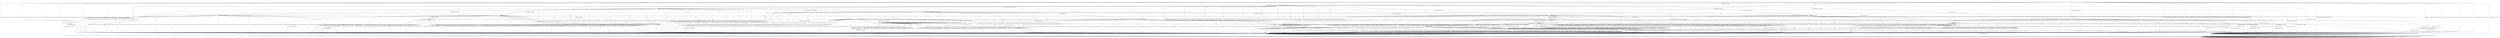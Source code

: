 digraph g {

	s0 [shape="circle" label="s0"];
	s1 [shape="circle" label="s1"];
	s2 [shape="circle" label="s2"];
	s3 [shape="circle" label="s3"];
	s4 [shape="circle" label="s4"];
	s5 [shape="circle" label="s5"];
	s6 [shape="circle" label="s6"];
	s7 [shape="circle" label="s7"];
	s8 [shape="circle" label="s8"];
	s9 [shape="circle" label="s9"];
	s10 [shape="circle" label="s10"];
	s11 [shape="circle" label="s11"];
	s12 [shape="circle" label="s12"];
	s13 [shape="circle" label="s13"];
	s14 [shape="circle" label="s14"];
	s15 [shape="circle" label="s15"];
	s16 [shape="circle" label="s16"];
	s17 [shape="circle" label="s17"];
	s18 [shape="circle" label="s18"];
	s19 [shape="circle" label="s19"];
	s20 [shape="circle" label="s20"];
	s0 -> s6 [label="HELLO_VERIFY_REQUEST / CLIENT_HELLO+"];
	s0 -> s19 [label="ECDH_SERVER_HELLO / CLIENT_HELLO"];
	s0 -> s4 [label="ECDH_SERVER_KEY_EXCHANGE / CLIENT_HELLO|Alert(FATAL,DECODE_ERROR)"];
	s0 -> s11 [label="DH_SERVER_HELLO / CLIENT_HELLO"];
	s0 -> s4 [label="DH_SERVER_KEY_EXCHANGE / CLIENT_HELLO|Alert(FATAL,DECODE_ERROR)"];
	s0 -> s2 [label="RSA_SERVER_HELLO / CLIENT_HELLO"];
	s0 -> s4 [label="HELLO_REQUEST / CLIENT_HELLO|Alert(FATAL,DECODE_ERROR)"];
	s0 -> s4 [label="RSA_SIGN_CERTIFICATE_REQUEST / CLIENT_HELLO|Alert(FATAL,DECODE_ERROR)"];
	s0 -> s4 [label="RSA_FIXED_ECDH_CERTIFICATE_REQUEST / CLIENT_HELLO|Alert(FATAL,DECODE_ERROR)"];
	s0 -> s4 [label="RSA_FIXED_DH_CERTIFICATE_REQUEST / CLIENT_HELLO|Alert(FATAL,DECODE_ERROR)"];
	s0 -> s4 [label="DSS_SIGN_CERTIFICATE_REQUEST / CLIENT_HELLO|Alert(FATAL,DECODE_ERROR)"];
	s0 -> s4 [label="DSS_FIXED_DH_CERTIFICATE_REQUEST / CLIENT_HELLO|Alert(FATAL,DECODE_ERROR)"];
	s0 -> s4 [label="ECDSA_SIGN_CERTIFICATE_REQUEST / CLIENT_HELLO|Alert(FATAL,DECODE_ERROR)"];
	s0 -> s4 [label="SERVER_HELLO_DONE / CLIENT_HELLO|Alert(FATAL,DECODE_ERROR)"];
	s0 -> s3 [label="CHANGE_CIPHER_SPEC / CLIENT_HELLO"];
	s0 -> s4 [label="FINISHED / CLIENT_HELLO|Alert(FATAL,DECODE_ERROR)"];
	s0 -> s1 [label="APPLICATION / CLIENT_HELLO"];
	s0 -> s4 [label="CERTIFICATE / CLIENT_HELLO|Alert(FATAL,DECODE_ERROR)"];
	s0 -> s4 [label="EMPTY_CERTIFICATE / CLIENT_HELLO|Alert(FATAL,DECODE_ERROR)"];
	s0 -> s4 [label="Alert(WARNING,CLOSE_NOTIFY) / CLIENT_HELLO"];
	s0 -> s4 [label="Alert(FATAL,UNEXPECTED_MESSAGE) / CLIENT_HELLO"];
	s1 -> s6 [label="HELLO_VERIFY_REQUEST / CLIENT_HELLO"];
	s1 -> s19 [label="ECDH_SERVER_HELLO / TIMEOUT"];
	s1 -> s4 [label="ECDH_SERVER_KEY_EXCHANGE / Alert(FATAL,DECODE_ERROR)"];
	s1 -> s11 [label="DH_SERVER_HELLO / TIMEOUT"];
	s1 -> s4 [label="DH_SERVER_KEY_EXCHANGE / Alert(FATAL,DECODE_ERROR)"];
	s1 -> s2 [label="RSA_SERVER_HELLO / TIMEOUT"];
	s1 -> s4 [label="HELLO_REQUEST / Alert(FATAL,DECODE_ERROR)"];
	s1 -> s4 [label="RSA_SIGN_CERTIFICATE_REQUEST / Alert(FATAL,DECODE_ERROR)"];
	s1 -> s4 [label="RSA_FIXED_ECDH_CERTIFICATE_REQUEST / Alert(FATAL,DECODE_ERROR)"];
	s1 -> s4 [label="RSA_FIXED_DH_CERTIFICATE_REQUEST / Alert(FATAL,DECODE_ERROR)"];
	s1 -> s4 [label="DSS_SIGN_CERTIFICATE_REQUEST / Alert(FATAL,DECODE_ERROR)"];
	s1 -> s4 [label="DSS_FIXED_DH_CERTIFICATE_REQUEST / Alert(FATAL,DECODE_ERROR)"];
	s1 -> s4 [label="ECDSA_SIGN_CERTIFICATE_REQUEST / Alert(FATAL,DECODE_ERROR)"];
	s1 -> s4 [label="SERVER_HELLO_DONE / Alert(FATAL,DECODE_ERROR)"];
	s1 -> s3 [label="CHANGE_CIPHER_SPEC / TIMEOUT"];
	s1 -> s4 [label="FINISHED / Alert(FATAL,DECODE_ERROR)"];
	s1 -> s1 [label="APPLICATION / TIMEOUT"];
	s1 -> s4 [label="CERTIFICATE / Alert(FATAL,DECODE_ERROR)"];
	s1 -> s4 [label="EMPTY_CERTIFICATE / Alert(FATAL,DECODE_ERROR)"];
	s1 -> s4 [label="Alert(WARNING,CLOSE_NOTIFY) / TIMEOUT"];
	s1 -> s4 [label="Alert(FATAL,UNEXPECTED_MESSAGE) / TIMEOUT"];
	s2 -> s4 [label="HELLO_VERIFY_REQUEST / Alert(FATAL,DECODE_ERROR)"];
	s2 -> s4 [label="ECDH_SERVER_HELLO / Alert(FATAL,DECODE_ERROR)"];
	s2 -> s4 [label="ECDH_SERVER_KEY_EXCHANGE / Alert(FATAL,DECODE_ERROR)"];
	s2 -> s4 [label="DH_SERVER_HELLO / Alert(FATAL,DECODE_ERROR)"];
	s2 -> s4 [label="DH_SERVER_KEY_EXCHANGE / Alert(FATAL,DECODE_ERROR)"];
	s2 -> s4 [label="RSA_SERVER_HELLO / Alert(FATAL,DECODE_ERROR)"];
	s2 -> s5 [label="HELLO_REQUEST / TIMEOUT"];
	s2 -> s4 [label="RSA_SIGN_CERTIFICATE_REQUEST / Alert(FATAL,DECODE_ERROR)"];
	s2 -> s4 [label="RSA_FIXED_ECDH_CERTIFICATE_REQUEST / Alert(FATAL,DECODE_ERROR)"];
	s2 -> s4 [label="RSA_FIXED_DH_CERTIFICATE_REQUEST / Alert(FATAL,DECODE_ERROR)"];
	s2 -> s4 [label="DSS_SIGN_CERTIFICATE_REQUEST / Alert(FATAL,DECODE_ERROR)"];
	s2 -> s4 [label="DSS_FIXED_DH_CERTIFICATE_REQUEST / Alert(FATAL,DECODE_ERROR)"];
	s2 -> s4 [label="ECDSA_SIGN_CERTIFICATE_REQUEST / Alert(FATAL,DECODE_ERROR)"];
	s2 -> s4 [label="SERVER_HELLO_DONE / Alert(FATAL,DECODE_ERROR)"];
	s2 -> s3 [label="CHANGE_CIPHER_SPEC / TIMEOUT"];
	s2 -> s4 [label="FINISHED / Alert(FATAL,DECODE_ERROR)"];
	s2 -> s2 [label="APPLICATION / TIMEOUT"];
	s2 -> s9 [label="CERTIFICATE / TIMEOUT"];
	s2 -> s4 [label="EMPTY_CERTIFICATE / Alert(FATAL,DECODE_ERROR)"];
	s2 -> s4 [label="Alert(WARNING,CLOSE_NOTIFY) / TIMEOUT"];
	s2 -> s4 [label="Alert(FATAL,UNEXPECTED_MESSAGE) / TIMEOUT"];
	s3 -> s3 [label="HELLO_VERIFY_REQUEST / TIMEOUT"];
	s3 -> s3 [label="ECDH_SERVER_HELLO / TIMEOUT"];
	s3 -> s3 [label="ECDH_SERVER_KEY_EXCHANGE / TIMEOUT"];
	s3 -> s3 [label="DH_SERVER_HELLO / TIMEOUT"];
	s3 -> s3 [label="DH_SERVER_KEY_EXCHANGE / TIMEOUT"];
	s3 -> s3 [label="RSA_SERVER_HELLO / TIMEOUT"];
	s3 -> s5 [label="HELLO_REQUEST / TIMEOUT"];
	s3 -> s3 [label="RSA_SIGN_CERTIFICATE_REQUEST / TIMEOUT"];
	s3 -> s3 [label="RSA_FIXED_ECDH_CERTIFICATE_REQUEST / TIMEOUT"];
	s3 -> s3 [label="RSA_FIXED_DH_CERTIFICATE_REQUEST / TIMEOUT"];
	s3 -> s3 [label="DSS_SIGN_CERTIFICATE_REQUEST / TIMEOUT"];
	s3 -> s3 [label="DSS_FIXED_DH_CERTIFICATE_REQUEST / TIMEOUT"];
	s3 -> s3 [label="ECDSA_SIGN_CERTIFICATE_REQUEST / TIMEOUT"];
	s3 -> s3 [label="SERVER_HELLO_DONE / TIMEOUT"];
	s3 -> s3 [label="CHANGE_CIPHER_SPEC / TIMEOUT"];
	s3 -> s3 [label="FINISHED / TIMEOUT"];
	s3 -> s3 [label="APPLICATION / TIMEOUT"];
	s3 -> s3 [label="CERTIFICATE / TIMEOUT"];
	s3 -> s3 [label="EMPTY_CERTIFICATE / TIMEOUT"];
	s3 -> s3 [label="Alert(WARNING,CLOSE_NOTIFY) / TIMEOUT"];
	s3 -> s3 [label="Alert(FATAL,UNEXPECTED_MESSAGE) / TIMEOUT"];
	s4 -> s4 [label="HELLO_VERIFY_REQUEST / SOCKET_CLOSED"];
	s4 -> s4 [label="ECDH_SERVER_HELLO / SOCKET_CLOSED"];
	s4 -> s4 [label="ECDH_SERVER_KEY_EXCHANGE / SOCKET_CLOSED"];
	s4 -> s4 [label="DH_SERVER_HELLO / SOCKET_CLOSED"];
	s4 -> s4 [label="DH_SERVER_KEY_EXCHANGE / SOCKET_CLOSED"];
	s4 -> s4 [label="RSA_SERVER_HELLO / SOCKET_CLOSED"];
	s4 -> s4 [label="HELLO_REQUEST / SOCKET_CLOSED"];
	s4 -> s4 [label="RSA_SIGN_CERTIFICATE_REQUEST / SOCKET_CLOSED"];
	s4 -> s4 [label="RSA_FIXED_ECDH_CERTIFICATE_REQUEST / SOCKET_CLOSED"];
	s4 -> s4 [label="RSA_FIXED_DH_CERTIFICATE_REQUEST / SOCKET_CLOSED"];
	s4 -> s4 [label="DSS_SIGN_CERTIFICATE_REQUEST / SOCKET_CLOSED"];
	s4 -> s4 [label="DSS_FIXED_DH_CERTIFICATE_REQUEST / SOCKET_CLOSED"];
	s4 -> s4 [label="ECDSA_SIGN_CERTIFICATE_REQUEST / SOCKET_CLOSED"];
	s4 -> s4 [label="SERVER_HELLO_DONE / SOCKET_CLOSED"];
	s4 -> s4 [label="CHANGE_CIPHER_SPEC / SOCKET_CLOSED"];
	s4 -> s4 [label="FINISHED / SOCKET_CLOSED"];
	s4 -> s4 [label="APPLICATION / SOCKET_CLOSED"];
	s4 -> s4 [label="CERTIFICATE / SOCKET_CLOSED"];
	s4 -> s4 [label="EMPTY_CERTIFICATE / SOCKET_CLOSED"];
	s4 -> s4 [label="Alert(WARNING,CLOSE_NOTIFY) / SOCKET_CLOSED"];
	s4 -> s4 [label="Alert(FATAL,UNEXPECTED_MESSAGE) / SOCKET_CLOSED"];
	s5 -> s5 [label="HELLO_VERIFY_REQUEST / DISABLED"];
	s5 -> s5 [label="ECDH_SERVER_HELLO / DISABLED"];
	s5 -> s5 [label="ECDH_SERVER_KEY_EXCHANGE / DISABLED"];
	s5 -> s5 [label="DH_SERVER_HELLO / DISABLED"];
	s5 -> s5 [label="DH_SERVER_KEY_EXCHANGE / DISABLED"];
	s5 -> s5 [label="RSA_SERVER_HELLO / DISABLED"];
	s5 -> s5 [label="HELLO_REQUEST / DISABLED"];
	s5 -> s5 [label="RSA_SIGN_CERTIFICATE_REQUEST / DISABLED"];
	s5 -> s5 [label="RSA_FIXED_ECDH_CERTIFICATE_REQUEST / DISABLED"];
	s5 -> s5 [label="RSA_FIXED_DH_CERTIFICATE_REQUEST / DISABLED"];
	s5 -> s5 [label="DSS_SIGN_CERTIFICATE_REQUEST / DISABLED"];
	s5 -> s5 [label="DSS_FIXED_DH_CERTIFICATE_REQUEST / DISABLED"];
	s5 -> s5 [label="ECDSA_SIGN_CERTIFICATE_REQUEST / DISABLED"];
	s5 -> s5 [label="SERVER_HELLO_DONE / DISABLED"];
	s5 -> s5 [label="CHANGE_CIPHER_SPEC / DISABLED"];
	s5 -> s5 [label="FINISHED / DISABLED"];
	s5 -> s5 [label="APPLICATION / DISABLED"];
	s5 -> s5 [label="CERTIFICATE / DISABLED"];
	s5 -> s5 [label="EMPTY_CERTIFICATE / DISABLED"];
	s5 -> s5 [label="Alert(WARNING,CLOSE_NOTIFY) / DISABLED"];
	s5 -> s5 [label="Alert(FATAL,UNEXPECTED_MESSAGE) / DISABLED"];
	s6 -> s7 [label="HELLO_VERIFY_REQUEST / CLIENT_HELLO"];
	s6 -> s13 [label="ECDH_SERVER_HELLO / TIMEOUT"];
	s6 -> s4 [label="ECDH_SERVER_KEY_EXCHANGE / Alert(FATAL,DECODE_ERROR)"];
	s6 -> s17 [label="DH_SERVER_HELLO / TIMEOUT"];
	s6 -> s4 [label="DH_SERVER_KEY_EXCHANGE / Alert(FATAL,DECODE_ERROR)"];
	s6 -> s8 [label="RSA_SERVER_HELLO / TIMEOUT"];
	s6 -> s5 [label="HELLO_REQUEST / CLIENT_HELLO"];
	s6 -> s4 [label="RSA_SIGN_CERTIFICATE_REQUEST / Alert(FATAL,DECODE_ERROR)"];
	s6 -> s4 [label="RSA_FIXED_ECDH_CERTIFICATE_REQUEST / Alert(FATAL,DECODE_ERROR)"];
	s6 -> s4 [label="RSA_FIXED_DH_CERTIFICATE_REQUEST / Alert(FATAL,DECODE_ERROR)"];
	s6 -> s4 [label="DSS_SIGN_CERTIFICATE_REQUEST / Alert(FATAL,DECODE_ERROR)"];
	s6 -> s4 [label="DSS_FIXED_DH_CERTIFICATE_REQUEST / Alert(FATAL,DECODE_ERROR)"];
	s6 -> s4 [label="ECDSA_SIGN_CERTIFICATE_REQUEST / Alert(FATAL,DECODE_ERROR)"];
	s6 -> s4 [label="SERVER_HELLO_DONE / Alert(FATAL,DECODE_ERROR)"];
	s6 -> s3 [label="CHANGE_CIPHER_SPEC / TIMEOUT"];
	s6 -> s4 [label="FINISHED / Alert(FATAL,DECODE_ERROR)"];
	s6 -> s6 [label="APPLICATION / TIMEOUT"];
	s6 -> s4 [label="CERTIFICATE / Alert(FATAL,DECODE_ERROR)"];
	s6 -> s4 [label="EMPTY_CERTIFICATE / Alert(FATAL,DECODE_ERROR)"];
	s6 -> s4 [label="Alert(WARNING,CLOSE_NOTIFY) / TIMEOUT"];
	s6 -> s4 [label="Alert(FATAL,UNEXPECTED_MESSAGE) / TIMEOUT"];
	s7 -> s7 [label="HELLO_VERIFY_REQUEST / CLIENT_HELLO"];
	s7 -> s19 [label="ECDH_SERVER_HELLO / TIMEOUT"];
	s7 -> s4 [label="ECDH_SERVER_KEY_EXCHANGE / Alert(FATAL,DECODE_ERROR)"];
	s7 -> s11 [label="DH_SERVER_HELLO / TIMEOUT"];
	s7 -> s4 [label="DH_SERVER_KEY_EXCHANGE / Alert(FATAL,DECODE_ERROR)"];
	s7 -> s2 [label="RSA_SERVER_HELLO / TIMEOUT"];
	s7 -> s5 [label="HELLO_REQUEST / TIMEOUT"];
	s7 -> s4 [label="RSA_SIGN_CERTIFICATE_REQUEST / Alert(FATAL,DECODE_ERROR)"];
	s7 -> s4 [label="RSA_FIXED_ECDH_CERTIFICATE_REQUEST / Alert(FATAL,DECODE_ERROR)"];
	s7 -> s4 [label="RSA_FIXED_DH_CERTIFICATE_REQUEST / Alert(FATAL,DECODE_ERROR)"];
	s7 -> s4 [label="DSS_SIGN_CERTIFICATE_REQUEST / Alert(FATAL,DECODE_ERROR)"];
	s7 -> s4 [label="DSS_FIXED_DH_CERTIFICATE_REQUEST / Alert(FATAL,DECODE_ERROR)"];
	s7 -> s4 [label="ECDSA_SIGN_CERTIFICATE_REQUEST / Alert(FATAL,DECODE_ERROR)"];
	s7 -> s4 [label="SERVER_HELLO_DONE / Alert(FATAL,DECODE_ERROR)"];
	s7 -> s3 [label="CHANGE_CIPHER_SPEC / TIMEOUT"];
	s7 -> s4 [label="FINISHED / Alert(FATAL,DECODE_ERROR)"];
	s7 -> s7 [label="APPLICATION / TIMEOUT"];
	s7 -> s4 [label="CERTIFICATE / Alert(FATAL,DECODE_ERROR)"];
	s7 -> s4 [label="EMPTY_CERTIFICATE / Alert(FATAL,DECODE_ERROR)"];
	s7 -> s4 [label="Alert(WARNING,CLOSE_NOTIFY) / TIMEOUT"];
	s7 -> s4 [label="Alert(FATAL,UNEXPECTED_MESSAGE) / TIMEOUT"];
	s8 -> s4 [label="HELLO_VERIFY_REQUEST / Alert(FATAL,DECODE_ERROR)"];
	s8 -> s4 [label="ECDH_SERVER_HELLO / Alert(FATAL,DECODE_ERROR)"];
	s8 -> s4 [label="ECDH_SERVER_KEY_EXCHANGE / Alert(FATAL,DECODE_ERROR)"];
	s8 -> s4 [label="DH_SERVER_HELLO / Alert(FATAL,DECODE_ERROR)"];
	s8 -> s4 [label="DH_SERVER_KEY_EXCHANGE / Alert(FATAL,DECODE_ERROR)"];
	s8 -> s4 [label="RSA_SERVER_HELLO / Alert(FATAL,DECODE_ERROR)"];
	s8 -> s5 [label="HELLO_REQUEST / CLIENT_HELLO"];
	s8 -> s4 [label="RSA_SIGN_CERTIFICATE_REQUEST / Alert(FATAL,DECODE_ERROR)"];
	s8 -> s4 [label="RSA_FIXED_ECDH_CERTIFICATE_REQUEST / Alert(FATAL,DECODE_ERROR)"];
	s8 -> s4 [label="RSA_FIXED_DH_CERTIFICATE_REQUEST / Alert(FATAL,DECODE_ERROR)"];
	s8 -> s4 [label="DSS_SIGN_CERTIFICATE_REQUEST / Alert(FATAL,DECODE_ERROR)"];
	s8 -> s4 [label="DSS_FIXED_DH_CERTIFICATE_REQUEST / Alert(FATAL,DECODE_ERROR)"];
	s8 -> s4 [label="ECDSA_SIGN_CERTIFICATE_REQUEST / Alert(FATAL,DECODE_ERROR)"];
	s8 -> s4 [label="SERVER_HELLO_DONE / Alert(FATAL,DECODE_ERROR)"];
	s8 -> s3 [label="CHANGE_CIPHER_SPEC / TIMEOUT"];
	s8 -> s4 [label="FINISHED / Alert(FATAL,DECODE_ERROR)"];
	s8 -> s8 [label="APPLICATION / TIMEOUT"];
	s8 -> s14 [label="CERTIFICATE / TIMEOUT"];
	s8 -> s4 [label="EMPTY_CERTIFICATE / Alert(FATAL,DECODE_ERROR)"];
	s8 -> s4 [label="Alert(WARNING,CLOSE_NOTIFY) / TIMEOUT"];
	s8 -> s4 [label="Alert(FATAL,UNEXPECTED_MESSAGE) / TIMEOUT"];
	s9 -> s4 [label="HELLO_VERIFY_REQUEST / Alert(FATAL,DECODE_ERROR)"];
	s9 -> s4 [label="ECDH_SERVER_HELLO / Alert(FATAL,DECODE_ERROR)"];
	s9 -> s4 [label="ECDH_SERVER_KEY_EXCHANGE / Alert(FATAL,DECODE_ERROR)"];
	s9 -> s4 [label="DH_SERVER_HELLO / Alert(FATAL,DECODE_ERROR)"];
	s9 -> s4 [label="DH_SERVER_KEY_EXCHANGE / Alert(FATAL,DECODE_ERROR)"];
	s9 -> s4 [label="RSA_SERVER_HELLO / Alert(FATAL,DECODE_ERROR)"];
	s9 -> s5 [label="HELLO_REQUEST / TIMEOUT"];
	s9 -> s12 [label="RSA_SIGN_CERTIFICATE_REQUEST / TIMEOUT"];
	s9 -> s12 [label="RSA_FIXED_ECDH_CERTIFICATE_REQUEST / TIMEOUT"];
	s9 -> s12 [label="RSA_FIXED_DH_CERTIFICATE_REQUEST / TIMEOUT"];
	s9 -> s12 [label="DSS_SIGN_CERTIFICATE_REQUEST / TIMEOUT"];
	s9 -> s12 [label="DSS_FIXED_DH_CERTIFICATE_REQUEST / TIMEOUT"];
	s9 -> s12 [label="ECDSA_SIGN_CERTIFICATE_REQUEST / TIMEOUT"];
	s9 -> s10 [label="SERVER_HELLO_DONE / RSA_CLIENT_KEY_EXCHANGE|CHANGE_CIPHER_SPEC|FINISHED"];
	s9 -> s3 [label="CHANGE_CIPHER_SPEC / TIMEOUT"];
	s9 -> s4 [label="FINISHED / Alert(FATAL,DECODE_ERROR)"];
	s9 -> s9 [label="APPLICATION / TIMEOUT"];
	s9 -> s4 [label="CERTIFICATE / Alert(FATAL,DECODE_ERROR)"];
	s9 -> s4 [label="EMPTY_CERTIFICATE / Alert(FATAL,DECODE_ERROR)"];
	s9 -> s4 [label="Alert(WARNING,CLOSE_NOTIFY) / TIMEOUT"];
	s9 -> s4 [label="Alert(FATAL,UNEXPECTED_MESSAGE) / TIMEOUT"];
	s10 -> s4 [label="HELLO_VERIFY_REQUEST / Alert(FATAL,UNEXPECTED_MESSAGE)"];
	s10 -> s4 [label="ECDH_SERVER_HELLO / Alert(FATAL,UNEXPECTED_MESSAGE)"];
	s10 -> s4 [label="ECDH_SERVER_KEY_EXCHANGE / Alert(FATAL,UNEXPECTED_MESSAGE)"];
	s10 -> s4 [label="DH_SERVER_HELLO / Alert(FATAL,UNEXPECTED_MESSAGE)"];
	s10 -> s4 [label="DH_SERVER_KEY_EXCHANGE / Alert(FATAL,UNEXPECTED_MESSAGE)"];
	s10 -> s4 [label="RSA_SERVER_HELLO / Alert(FATAL,UNEXPECTED_MESSAGE)"];
	s10 -> s5 [label="HELLO_REQUEST / TIMEOUT"];
	s10 -> s4 [label="RSA_SIGN_CERTIFICATE_REQUEST / Alert(FATAL,UNEXPECTED_MESSAGE)"];
	s10 -> s4 [label="RSA_FIXED_ECDH_CERTIFICATE_REQUEST / Alert(FATAL,UNEXPECTED_MESSAGE)"];
	s10 -> s4 [label="RSA_FIXED_DH_CERTIFICATE_REQUEST / Alert(FATAL,UNEXPECTED_MESSAGE)"];
	s10 -> s4 [label="DSS_SIGN_CERTIFICATE_REQUEST / Alert(FATAL,UNEXPECTED_MESSAGE)"];
	s10 -> s4 [label="DSS_FIXED_DH_CERTIFICATE_REQUEST / Alert(FATAL,UNEXPECTED_MESSAGE)"];
	s10 -> s4 [label="ECDSA_SIGN_CERTIFICATE_REQUEST / Alert(FATAL,UNEXPECTED_MESSAGE)"];
	s10 -> s4 [label="SERVER_HELLO_DONE / Alert(FATAL,UNEXPECTED_MESSAGE)"];
	s10 -> s12 [label="CHANGE_CIPHER_SPEC / TIMEOUT"];
	s10 -> s4 [label="FINISHED / Alert(FATAL,UNEXPECTED_MESSAGE)"];
	s10 -> s10 [label="APPLICATION / TIMEOUT"];
	s10 -> s4 [label="CERTIFICATE / Alert(FATAL,UNEXPECTED_MESSAGE)"];
	s10 -> s4 [label="EMPTY_CERTIFICATE / Alert(FATAL,UNEXPECTED_MESSAGE)"];
	s10 -> s4 [label="Alert(WARNING,CLOSE_NOTIFY) / TIMEOUT"];
	s10 -> s4 [label="Alert(FATAL,UNEXPECTED_MESSAGE) / TIMEOUT"];
	s11 -> s4 [label="HELLO_VERIFY_REQUEST / Alert(FATAL,DECODE_ERROR)"];
	s11 -> s4 [label="ECDH_SERVER_HELLO / Alert(FATAL,DECODE_ERROR)"];
	s11 -> s4 [label="ECDH_SERVER_KEY_EXCHANGE / Alert(FATAL,DECODE_ERROR)"];
	s11 -> s4 [label="DH_SERVER_HELLO / Alert(FATAL,DECODE_ERROR)"];
	s11 -> s4 [label="DH_SERVER_KEY_EXCHANGE / Alert(FATAL,DECODE_ERROR)"];
	s11 -> s4 [label="RSA_SERVER_HELLO / Alert(FATAL,DECODE_ERROR)"];
	s11 -> s5 [label="HELLO_REQUEST / TIMEOUT"];
	s11 -> s4 [label="RSA_SIGN_CERTIFICATE_REQUEST / Alert(FATAL,DECODE_ERROR)"];
	s11 -> s4 [label="RSA_FIXED_ECDH_CERTIFICATE_REQUEST / Alert(FATAL,DECODE_ERROR)"];
	s11 -> s4 [label="RSA_FIXED_DH_CERTIFICATE_REQUEST / Alert(FATAL,DECODE_ERROR)"];
	s11 -> s4 [label="DSS_SIGN_CERTIFICATE_REQUEST / Alert(FATAL,DECODE_ERROR)"];
	s11 -> s4 [label="DSS_FIXED_DH_CERTIFICATE_REQUEST / Alert(FATAL,DECODE_ERROR)"];
	s11 -> s4 [label="ECDSA_SIGN_CERTIFICATE_REQUEST / Alert(FATAL,DECODE_ERROR)"];
	s11 -> s4 [label="SERVER_HELLO_DONE / Alert(FATAL,DECODE_ERROR)"];
	s11 -> s3 [label="CHANGE_CIPHER_SPEC / TIMEOUT"];
	s11 -> s4 [label="FINISHED / Alert(FATAL,DECODE_ERROR)"];
	s11 -> s11 [label="APPLICATION / TIMEOUT"];
	s11 -> s16 [label="CERTIFICATE / TIMEOUT"];
	s11 -> s4 [label="EMPTY_CERTIFICATE / Alert(FATAL,DECODE_ERROR)"];
	s11 -> s4 [label="Alert(WARNING,CLOSE_NOTIFY) / TIMEOUT"];
	s11 -> s4 [label="Alert(FATAL,UNEXPECTED_MESSAGE) / TIMEOUT"];
	s12 -> s4 [label="HELLO_VERIFY_REQUEST / Alert(FATAL,DECODE_ERROR)"];
	s12 -> s4 [label="ECDH_SERVER_HELLO / Alert(FATAL,DECODE_ERROR)"];
	s12 -> s4 [label="ECDH_SERVER_KEY_EXCHANGE / Alert(FATAL,DECODE_ERROR)"];
	s12 -> s4 [label="DH_SERVER_HELLO / Alert(FATAL,DECODE_ERROR)"];
	s12 -> s4 [label="DH_SERVER_KEY_EXCHANGE / Alert(FATAL,DECODE_ERROR)"];
	s12 -> s4 [label="RSA_SERVER_HELLO / Alert(FATAL,DECODE_ERROR)"];
	s12 -> s5 [label="HELLO_REQUEST / TIMEOUT"];
	s12 -> s4 [label="RSA_SIGN_CERTIFICATE_REQUEST / Alert(FATAL,DECODE_ERROR)"];
	s12 -> s4 [label="RSA_FIXED_ECDH_CERTIFICATE_REQUEST / Alert(FATAL,DECODE_ERROR)"];
	s12 -> s4 [label="RSA_FIXED_DH_CERTIFICATE_REQUEST / Alert(FATAL,DECODE_ERROR)"];
	s12 -> s4 [label="DSS_SIGN_CERTIFICATE_REQUEST / Alert(FATAL,DECODE_ERROR)"];
	s12 -> s4 [label="DSS_FIXED_DH_CERTIFICATE_REQUEST / Alert(FATAL,DECODE_ERROR)"];
	s12 -> s4 [label="ECDSA_SIGN_CERTIFICATE_REQUEST / Alert(FATAL,DECODE_ERROR)"];
	s12 -> s4 [label="SERVER_HELLO_DONE / Alert(FATAL,DECODE_ERROR)"];
	s12 -> s3 [label="CHANGE_CIPHER_SPEC / TIMEOUT"];
	s12 -> s3 [label="FINISHED / TIMEOUT"];
	s12 -> s12 [label="APPLICATION / TIMEOUT"];
	s12 -> s4 [label="CERTIFICATE / Alert(FATAL,DECODE_ERROR)"];
	s12 -> s4 [label="EMPTY_CERTIFICATE / Alert(FATAL,DECODE_ERROR)"];
	s12 -> s4 [label="Alert(WARNING,CLOSE_NOTIFY) / TIMEOUT"];
	s12 -> s4 [label="Alert(FATAL,UNEXPECTED_MESSAGE) / TIMEOUT"];
	s13 -> s4 [label="HELLO_VERIFY_REQUEST / Alert(FATAL,DECODE_ERROR)"];
	s13 -> s4 [label="ECDH_SERVER_HELLO / Alert(FATAL,DECODE_ERROR)"];
	s13 -> s4 [label="ECDH_SERVER_KEY_EXCHANGE / Alert(FATAL,DECODE_ERROR)"];
	s13 -> s4 [label="DH_SERVER_HELLO / Alert(FATAL,DECODE_ERROR)"];
	s13 -> s4 [label="DH_SERVER_KEY_EXCHANGE / Alert(FATAL,DECODE_ERROR)"];
	s13 -> s4 [label="RSA_SERVER_HELLO / Alert(FATAL,DECODE_ERROR)"];
	s13 -> s5 [label="HELLO_REQUEST / CLIENT_HELLO"];
	s13 -> s4 [label="RSA_SIGN_CERTIFICATE_REQUEST / Alert(FATAL,DECODE_ERROR)"];
	s13 -> s4 [label="RSA_FIXED_ECDH_CERTIFICATE_REQUEST / Alert(FATAL,DECODE_ERROR)"];
	s13 -> s4 [label="RSA_FIXED_DH_CERTIFICATE_REQUEST / Alert(FATAL,DECODE_ERROR)"];
	s13 -> s4 [label="DSS_SIGN_CERTIFICATE_REQUEST / Alert(FATAL,DECODE_ERROR)"];
	s13 -> s4 [label="DSS_FIXED_DH_CERTIFICATE_REQUEST / Alert(FATAL,DECODE_ERROR)"];
	s13 -> s4 [label="ECDSA_SIGN_CERTIFICATE_REQUEST / Alert(FATAL,DECODE_ERROR)"];
	s13 -> s4 [label="SERVER_HELLO_DONE / Alert(FATAL,DECODE_ERROR)"];
	s13 -> s3 [label="CHANGE_CIPHER_SPEC / TIMEOUT"];
	s13 -> s4 [label="FINISHED / Alert(FATAL,DECODE_ERROR)"];
	s13 -> s13 [label="APPLICATION / TIMEOUT"];
	s13 -> s15 [label="CERTIFICATE / TIMEOUT"];
	s13 -> s4 [label="EMPTY_CERTIFICATE / Alert(FATAL,DECODE_ERROR)"];
	s13 -> s4 [label="Alert(WARNING,CLOSE_NOTIFY) / TIMEOUT"];
	s13 -> s4 [label="Alert(FATAL,UNEXPECTED_MESSAGE) / TIMEOUT"];
	s14 -> s4 [label="HELLO_VERIFY_REQUEST / Alert(FATAL,DECODE_ERROR)"];
	s14 -> s4 [label="ECDH_SERVER_HELLO / Alert(FATAL,DECODE_ERROR)"];
	s14 -> s4 [label="ECDH_SERVER_KEY_EXCHANGE / Alert(FATAL,DECODE_ERROR)"];
	s14 -> s4 [label="DH_SERVER_HELLO / Alert(FATAL,DECODE_ERROR)"];
	s14 -> s4 [label="DH_SERVER_KEY_EXCHANGE / Alert(FATAL,DECODE_ERROR)"];
	s14 -> s4 [label="RSA_SERVER_HELLO / Alert(FATAL,DECODE_ERROR)"];
	s14 -> s5 [label="HELLO_REQUEST / CLIENT_HELLO"];
	s14 -> s14 [label="RSA_SIGN_CERTIFICATE_REQUEST / TIMEOUT"];
	s14 -> s14 [label="RSA_FIXED_ECDH_CERTIFICATE_REQUEST / TIMEOUT"];
	s14 -> s14 [label="RSA_FIXED_DH_CERTIFICATE_REQUEST / TIMEOUT"];
	s14 -> s14 [label="DSS_SIGN_CERTIFICATE_REQUEST / TIMEOUT"];
	s14 -> s14 [label="DSS_FIXED_DH_CERTIFICATE_REQUEST / TIMEOUT"];
	s14 -> s14 [label="ECDSA_SIGN_CERTIFICATE_REQUEST / TIMEOUT"];
	s14 -> s10 [label="SERVER_HELLO_DONE / RSA_CLIENT_KEY_EXCHANGE|CHANGE_CIPHER_SPEC|FINISHED"];
	s14 -> s3 [label="CHANGE_CIPHER_SPEC / TIMEOUT"];
	s14 -> s4 [label="FINISHED / Alert(FATAL,DECODE_ERROR)"];
	s14 -> s14 [label="APPLICATION / TIMEOUT"];
	s14 -> s4 [label="CERTIFICATE / Alert(FATAL,DECODE_ERROR)"];
	s14 -> s4 [label="EMPTY_CERTIFICATE / Alert(FATAL,DECODE_ERROR)"];
	s14 -> s4 [label="Alert(WARNING,CLOSE_NOTIFY) / TIMEOUT"];
	s14 -> s4 [label="Alert(FATAL,UNEXPECTED_MESSAGE) / TIMEOUT"];
	s15 -> s4 [label="HELLO_VERIFY_REQUEST / Alert(FATAL,UNEXPECTED_MESSAGE)"];
	s15 -> s4 [label="ECDH_SERVER_HELLO / Alert(FATAL,UNEXPECTED_MESSAGE)"];
	s15 -> s14 [label="ECDH_SERVER_KEY_EXCHANGE / TIMEOUT"];
	s15 -> s4 [label="DH_SERVER_HELLO / Alert(FATAL,UNEXPECTED_MESSAGE)"];
	s15 -> s4 [label="DH_SERVER_KEY_EXCHANGE / Alert(FATAL,ILLEGAL_PARAMETER)"];
	s15 -> s4 [label="RSA_SERVER_HELLO / Alert(FATAL,UNEXPECTED_MESSAGE)"];
	s15 -> s5 [label="HELLO_REQUEST / CLIENT_HELLO"];
	s15 -> s4 [label="RSA_SIGN_CERTIFICATE_REQUEST / Alert(FATAL,UNEXPECTED_MESSAGE)"];
	s15 -> s4 [label="RSA_FIXED_ECDH_CERTIFICATE_REQUEST / Alert(FATAL,UNEXPECTED_MESSAGE)"];
	s15 -> s4 [label="RSA_FIXED_DH_CERTIFICATE_REQUEST / Alert(FATAL,UNEXPECTED_MESSAGE)"];
	s15 -> s4 [label="DSS_SIGN_CERTIFICATE_REQUEST / Alert(FATAL,UNEXPECTED_MESSAGE)"];
	s15 -> s4 [label="DSS_FIXED_DH_CERTIFICATE_REQUEST / Alert(FATAL,UNEXPECTED_MESSAGE)"];
	s15 -> s4 [label="ECDSA_SIGN_CERTIFICATE_REQUEST / Alert(FATAL,UNEXPECTED_MESSAGE)"];
	s15 -> s4 [label="SERVER_HELLO_DONE / Alert(FATAL,UNEXPECTED_MESSAGE)"];
	s15 -> s3 [label="CHANGE_CIPHER_SPEC / TIMEOUT"];
	s15 -> s4 [label="FINISHED / Alert(FATAL,UNEXPECTED_MESSAGE)"];
	s15 -> s15 [label="APPLICATION / TIMEOUT"];
	s15 -> s4 [label="CERTIFICATE / Alert(FATAL,UNEXPECTED_MESSAGE)"];
	s15 -> s4 [label="EMPTY_CERTIFICATE / Alert(FATAL,UNEXPECTED_MESSAGE)"];
	s15 -> s4 [label="Alert(WARNING,CLOSE_NOTIFY) / TIMEOUT"];
	s15 -> s4 [label="Alert(FATAL,UNEXPECTED_MESSAGE) / TIMEOUT"];
	s16 -> s4 [label="HELLO_VERIFY_REQUEST / Alert(FATAL,UNEXPECTED_MESSAGE)"];
	s16 -> s4 [label="ECDH_SERVER_HELLO / Alert(FATAL,UNEXPECTED_MESSAGE)"];
	s16 -> s4 [label="ECDH_SERVER_KEY_EXCHANGE / Alert(FATAL,ILLEGAL_PARAMETER)"];
	s16 -> s4 [label="DH_SERVER_HELLO / Alert(FATAL,UNEXPECTED_MESSAGE)"];
	s16 -> s18 [label="DH_SERVER_KEY_EXCHANGE / TIMEOUT"];
	s16 -> s4 [label="RSA_SERVER_HELLO / Alert(FATAL,UNEXPECTED_MESSAGE)"];
	s16 -> s5 [label="HELLO_REQUEST / TIMEOUT"];
	s16 -> s4 [label="RSA_SIGN_CERTIFICATE_REQUEST / Alert(FATAL,UNEXPECTED_MESSAGE)"];
	s16 -> s4 [label="RSA_FIXED_ECDH_CERTIFICATE_REQUEST / Alert(FATAL,UNEXPECTED_MESSAGE)"];
	s16 -> s4 [label="RSA_FIXED_DH_CERTIFICATE_REQUEST / Alert(FATAL,UNEXPECTED_MESSAGE)"];
	s16 -> s4 [label="DSS_SIGN_CERTIFICATE_REQUEST / Alert(FATAL,UNEXPECTED_MESSAGE)"];
	s16 -> s4 [label="DSS_FIXED_DH_CERTIFICATE_REQUEST / Alert(FATAL,UNEXPECTED_MESSAGE)"];
	s16 -> s4 [label="ECDSA_SIGN_CERTIFICATE_REQUEST / Alert(FATAL,UNEXPECTED_MESSAGE)"];
	s16 -> s4 [label="SERVER_HELLO_DONE / Alert(FATAL,UNEXPECTED_MESSAGE)"];
	s16 -> s3 [label="CHANGE_CIPHER_SPEC / TIMEOUT"];
	s16 -> s4 [label="FINISHED / Alert(FATAL,UNEXPECTED_MESSAGE)"];
	s16 -> s16 [label="APPLICATION / TIMEOUT"];
	s16 -> s4 [label="CERTIFICATE / Alert(FATAL,UNEXPECTED_MESSAGE)"];
	s16 -> s4 [label="EMPTY_CERTIFICATE / Alert(FATAL,UNEXPECTED_MESSAGE)"];
	s16 -> s4 [label="Alert(WARNING,CLOSE_NOTIFY) / TIMEOUT"];
	s16 -> s4 [label="Alert(FATAL,UNEXPECTED_MESSAGE) / TIMEOUT"];
	s17 -> s4 [label="HELLO_VERIFY_REQUEST / Alert(FATAL,DECODE_ERROR)"];
	s17 -> s4 [label="ECDH_SERVER_HELLO / Alert(FATAL,DECODE_ERROR)"];
	s17 -> s4 [label="ECDH_SERVER_KEY_EXCHANGE / Alert(FATAL,DECODE_ERROR)"];
	s17 -> s4 [label="DH_SERVER_HELLO / Alert(FATAL,DECODE_ERROR)"];
	s17 -> s4 [label="DH_SERVER_KEY_EXCHANGE / Alert(FATAL,DECODE_ERROR)"];
	s17 -> s4 [label="RSA_SERVER_HELLO / Alert(FATAL,DECODE_ERROR)"];
	s17 -> s5 [label="HELLO_REQUEST / CLIENT_HELLO"];
	s17 -> s4 [label="RSA_SIGN_CERTIFICATE_REQUEST / Alert(FATAL,DECODE_ERROR)"];
	s17 -> s4 [label="RSA_FIXED_ECDH_CERTIFICATE_REQUEST / Alert(FATAL,DECODE_ERROR)"];
	s17 -> s4 [label="RSA_FIXED_DH_CERTIFICATE_REQUEST / Alert(FATAL,DECODE_ERROR)"];
	s17 -> s4 [label="DSS_SIGN_CERTIFICATE_REQUEST / Alert(FATAL,DECODE_ERROR)"];
	s17 -> s4 [label="DSS_FIXED_DH_CERTIFICATE_REQUEST / Alert(FATAL,DECODE_ERROR)"];
	s17 -> s4 [label="ECDSA_SIGN_CERTIFICATE_REQUEST / Alert(FATAL,DECODE_ERROR)"];
	s17 -> s4 [label="SERVER_HELLO_DONE / Alert(FATAL,DECODE_ERROR)"];
	s17 -> s3 [label="CHANGE_CIPHER_SPEC / TIMEOUT"];
	s17 -> s4 [label="FINISHED / Alert(FATAL,DECODE_ERROR)"];
	s17 -> s17 [label="APPLICATION / TIMEOUT"];
	s17 -> s20 [label="CERTIFICATE / TIMEOUT"];
	s17 -> s4 [label="EMPTY_CERTIFICATE / Alert(FATAL,DECODE_ERROR)"];
	s17 -> s4 [label="Alert(WARNING,CLOSE_NOTIFY) / TIMEOUT"];
	s17 -> s4 [label="Alert(FATAL,UNEXPECTED_MESSAGE) / TIMEOUT"];
	s18 -> s4 [label="HELLO_VERIFY_REQUEST / Alert(FATAL,DECODE_ERROR)"];
	s18 -> s4 [label="ECDH_SERVER_HELLO / Alert(FATAL,DECODE_ERROR)"];
	s18 -> s4 [label="ECDH_SERVER_KEY_EXCHANGE / Alert(FATAL,DECODE_ERROR)"];
	s18 -> s4 [label="DH_SERVER_HELLO / Alert(FATAL,DECODE_ERROR)"];
	s18 -> s4 [label="DH_SERVER_KEY_EXCHANGE / Alert(FATAL,DECODE_ERROR)"];
	s18 -> s4 [label="RSA_SERVER_HELLO / Alert(FATAL,DECODE_ERROR)"];
	s18 -> s5 [label="HELLO_REQUEST / TIMEOUT"];
	s18 -> s12 [label="RSA_SIGN_CERTIFICATE_REQUEST / TIMEOUT"];
	s18 -> s12 [label="RSA_FIXED_ECDH_CERTIFICATE_REQUEST / TIMEOUT"];
	s18 -> s12 [label="RSA_FIXED_DH_CERTIFICATE_REQUEST / TIMEOUT"];
	s18 -> s12 [label="DSS_SIGN_CERTIFICATE_REQUEST / TIMEOUT"];
	s18 -> s12 [label="DSS_FIXED_DH_CERTIFICATE_REQUEST / TIMEOUT"];
	s18 -> s12 [label="ECDSA_SIGN_CERTIFICATE_REQUEST / TIMEOUT"];
	s18 -> s10 [label="SERVER_HELLO_DONE / DH_CLIENT_KEY_EXCHANGE|CHANGE_CIPHER_SPEC|FINISHED"];
	s18 -> s3 [label="CHANGE_CIPHER_SPEC / TIMEOUT"];
	s18 -> s4 [label="FINISHED / Alert(FATAL,DECODE_ERROR)"];
	s18 -> s18 [label="APPLICATION / TIMEOUT"];
	s18 -> s4 [label="CERTIFICATE / Alert(FATAL,DECODE_ERROR)"];
	s18 -> s4 [label="EMPTY_CERTIFICATE / Alert(FATAL,DECODE_ERROR)"];
	s18 -> s4 [label="Alert(WARNING,CLOSE_NOTIFY) / TIMEOUT"];
	s18 -> s4 [label="Alert(FATAL,UNEXPECTED_MESSAGE) / TIMEOUT"];
	s19 -> s4 [label="HELLO_VERIFY_REQUEST / Alert(FATAL,DECODE_ERROR)"];
	s19 -> s4 [label="ECDH_SERVER_HELLO / Alert(FATAL,DECODE_ERROR)"];
	s19 -> s4 [label="ECDH_SERVER_KEY_EXCHANGE / Alert(FATAL,DECODE_ERROR)"];
	s19 -> s4 [label="DH_SERVER_HELLO / Alert(FATAL,DECODE_ERROR)"];
	s19 -> s4 [label="DH_SERVER_KEY_EXCHANGE / Alert(FATAL,DECODE_ERROR)"];
	s19 -> s4 [label="RSA_SERVER_HELLO / Alert(FATAL,DECODE_ERROR)"];
	s19 -> s5 [label="HELLO_REQUEST / TIMEOUT"];
	s19 -> s4 [label="RSA_SIGN_CERTIFICATE_REQUEST / Alert(FATAL,DECODE_ERROR)"];
	s19 -> s4 [label="RSA_FIXED_ECDH_CERTIFICATE_REQUEST / Alert(FATAL,DECODE_ERROR)"];
	s19 -> s4 [label="RSA_FIXED_DH_CERTIFICATE_REQUEST / Alert(FATAL,DECODE_ERROR)"];
	s19 -> s4 [label="DSS_SIGN_CERTIFICATE_REQUEST / Alert(FATAL,DECODE_ERROR)"];
	s19 -> s4 [label="DSS_FIXED_DH_CERTIFICATE_REQUEST / Alert(FATAL,DECODE_ERROR)"];
	s19 -> s4 [label="ECDSA_SIGN_CERTIFICATE_REQUEST / Alert(FATAL,DECODE_ERROR)"];
	s19 -> s4 [label="SERVER_HELLO_DONE / Alert(FATAL,DECODE_ERROR)"];
	s19 -> s3 [label="CHANGE_CIPHER_SPEC / TIMEOUT"];
	s19 -> s4 [label="FINISHED / Alert(FATAL,DECODE_ERROR)"];
	s19 -> s19 [label="APPLICATION / TIMEOUT"];
	s19 -> s15 [label="CERTIFICATE / TIMEOUT"];
	s19 -> s4 [label="EMPTY_CERTIFICATE / Alert(FATAL,DECODE_ERROR)"];
	s19 -> s4 [label="Alert(WARNING,CLOSE_NOTIFY) / TIMEOUT"];
	s19 -> s4 [label="Alert(FATAL,UNEXPECTED_MESSAGE) / TIMEOUT"];
	s20 -> s4 [label="HELLO_VERIFY_REQUEST / Alert(FATAL,UNEXPECTED_MESSAGE)"];
	s20 -> s4 [label="ECDH_SERVER_HELLO / Alert(FATAL,UNEXPECTED_MESSAGE)"];
	s20 -> s4 [label="ECDH_SERVER_KEY_EXCHANGE / Alert(FATAL,ILLEGAL_PARAMETER)"];
	s20 -> s4 [label="DH_SERVER_HELLO / Alert(FATAL,UNEXPECTED_MESSAGE)"];
	s20 -> s14 [label="DH_SERVER_KEY_EXCHANGE / TIMEOUT"];
	s20 -> s4 [label="RSA_SERVER_HELLO / Alert(FATAL,UNEXPECTED_MESSAGE)"];
	s20 -> s5 [label="HELLO_REQUEST / CLIENT_HELLO"];
	s20 -> s4 [label="RSA_SIGN_CERTIFICATE_REQUEST / Alert(FATAL,UNEXPECTED_MESSAGE)"];
	s20 -> s4 [label="RSA_FIXED_ECDH_CERTIFICATE_REQUEST / Alert(FATAL,UNEXPECTED_MESSAGE)"];
	s20 -> s4 [label="RSA_FIXED_DH_CERTIFICATE_REQUEST / Alert(FATAL,UNEXPECTED_MESSAGE)"];
	s20 -> s4 [label="DSS_SIGN_CERTIFICATE_REQUEST / Alert(FATAL,UNEXPECTED_MESSAGE)"];
	s20 -> s4 [label="DSS_FIXED_DH_CERTIFICATE_REQUEST / Alert(FATAL,UNEXPECTED_MESSAGE)"];
	s20 -> s4 [label="ECDSA_SIGN_CERTIFICATE_REQUEST / Alert(FATAL,UNEXPECTED_MESSAGE)"];
	s20 -> s4 [label="SERVER_HELLO_DONE / Alert(FATAL,UNEXPECTED_MESSAGE)"];
	s20 -> s3 [label="CHANGE_CIPHER_SPEC / TIMEOUT"];
	s20 -> s4 [label="FINISHED / Alert(FATAL,UNEXPECTED_MESSAGE)"];
	s20 -> s20 [label="APPLICATION / TIMEOUT"];
	s20 -> s4 [label="CERTIFICATE / Alert(FATAL,UNEXPECTED_MESSAGE)"];
	s20 -> s4 [label="EMPTY_CERTIFICATE / Alert(FATAL,UNEXPECTED_MESSAGE)"];
	s20 -> s4 [label="Alert(WARNING,CLOSE_NOTIFY) / TIMEOUT"];
	s20 -> s4 [label="Alert(FATAL,UNEXPECTED_MESSAGE) / TIMEOUT"];

__start0 [label="" shape="none" width="0" height="0"];
__start0 -> s0;

}

